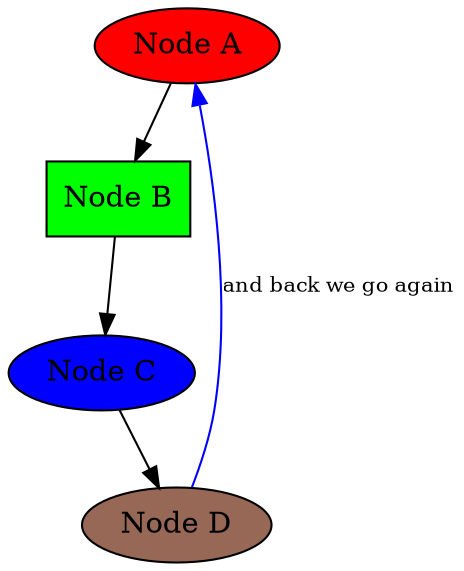 digraph G {
	node [label="\N"];
	graph [bb="0,0,186,268"];
	"Node A" [style=filled, fillcolor=red, pos="85,250", width="0.97", height="0.50"];
	"Node B" [style=filled, fillcolor=green, shape=record, pos="38,176", rects="8,158,69,194", width="0.83", height="0.50"];
	"Node C" [style=filled, fillcolor="#0000ff", pos="35,92", width="0.97", height="0.50"];
	"Node D" [style=filled, fillcolor="#976856", pos="76,18", width="0.97", height="0.50"];
	"Node A" -> "Node B" [pos="e,49,194 74,233 69,224 61,213 55,203"];
	"Node B" -> "Node C" [pos="e,35,110 37,158 36,147 36,133 36,120"];
	"Node C" -> "Node D" [pos="e,66,36 45,74 49,66 56,55 61,45"];
	"Node D" -> "Node A" [color=blue, labelfontcolor="#009933", fontsize="10.0", label="and back we go again", pos="e,84,232 77,36 77,47 78,61 79,74 81,126 83,187 84,222", lp="123,134"];
}
